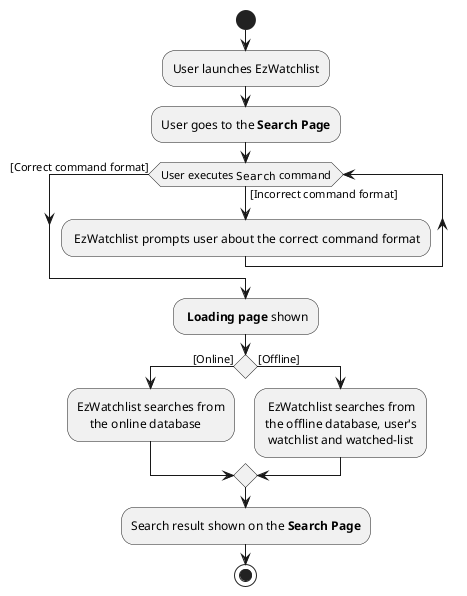 @startuml

start

:User launches EzWatchlist;
:User goes to the **Search Page**;

while (User executes ""Search"" command) is ([Incorrect command format])
    : EzWatchlist prompts user about the correct command format;
endwhile ([Correct command format])

: **Loading page** shown;

if () then ([Online])
    :EzWatchlist searches from
        the online database;
else ([Offline])
    : EzWatchlist searches from
    the offline database, user's
     watchlist and watched-list;
endif


:Search result shown on the **Search Page**;

stop

@enduml